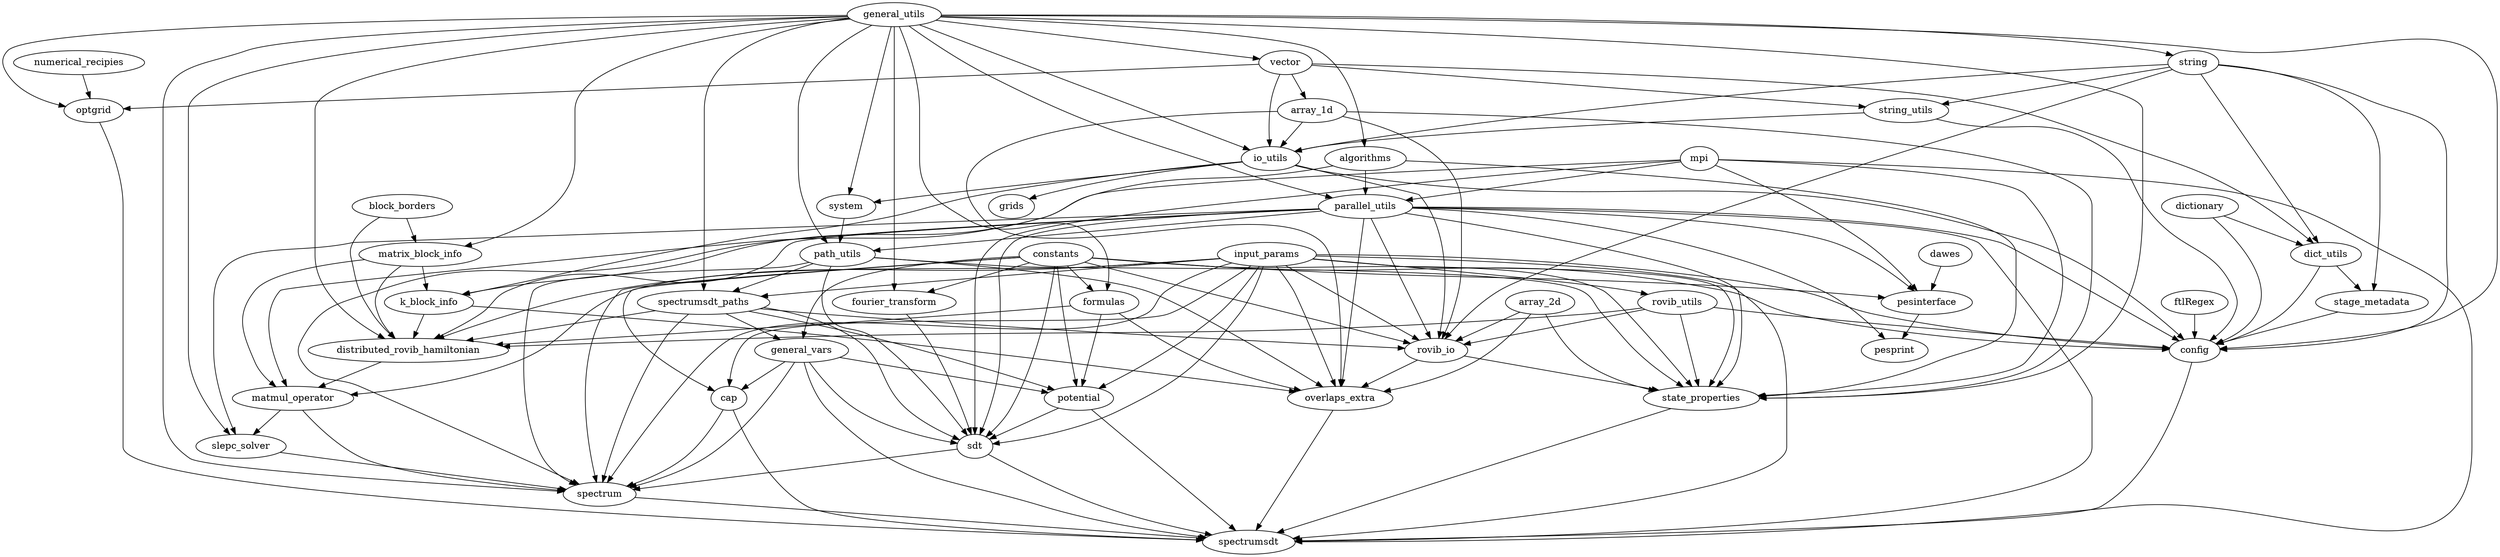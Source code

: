 digraph code_structure {
  algorithms -> k_block_info
  algorithms -> parallel_utils
  algorithms -> state_properties

  array_1d -> io_utils
  array_1d -> overlaps_extra
  array_1d -> rovib_io
  array_1d -> state_properties
  
  array_2d -> overlaps_extra
  array_2d -> rovib_io
  array_2d -> state_properties
  
  block_borders -> distributed_rovib_hamiltonian
  block_borders -> matrix_block_info
  
  cap -> spectrum
  cap -> spectrumsdt
  
  config -> spectrumsdt
  
  constants -> cap
  constants -> config
  constants -> formulas
  constants -> fourier_transform
  constants -> general_vars
  constants -> pesinterface
  constants -> potential
  constants -> rovib_io
  constants -> sdt
  constants -> spectrum
  constants -> state_properties
  
  dawes -> pesinterface
  
  dictionary -> config
  dictionary -> dict_utils
  
  dict_utils -> config
  dict_utils -> stage_metadata
  
  distributed_rovib_hamiltonian -> matmul_operator
  
  formulas -> distributed_rovib_hamiltonian
  formulas -> overlaps_extra
  formulas -> potential

  fourier_transform -> sdt
  
  ftlRegex -> config
  
  general_vars -> cap
  general_vars -> potential
  general_vars -> sdt
  general_vars -> spectrum
  general_vars -> spectrumsdt

  general_utils -> algorithms
  general_utils -> config
  general_utils -> distributed_rovib_hamiltonian
  general_utils -> formulas
  general_utils -> fourier_transform
  general_utils -> io_utils
  general_utils -> matrix_block_info
  general_utils -> optgrid
  general_utils -> parallel_utils
  general_utils -> path_utils
  general_utils -> slepc_solver
  general_utils -> spectrum
  general_utils -> spectrumsdt_paths
  general_utils -> state_properties
  general_utils -> string
  general_utils -> system
  general_utils -> vector
  
  input_params -> cap
  input_params -> config
  input_params -> distributed_rovib_hamiltonian
  input_params -> matmul_operator
  input_params -> overlaps_extra
  input_params -> potential
  input_params -> rovib_io
  input_params -> rovib_utils
  input_params -> sdt
  input_params -> spectrum
  input_params -> spectrumsdt
  input_params -> spectrumsdt_paths
  input_params -> state_properties
  
  io_utils -> config
  io_utils -> grids
  io_utils -> k_block_info
  io_utils -> rovib_io
  io_utils -> system
  
  k_block_info -> distributed_rovib_hamiltonian
  k_block_info -> overlaps_extra
    
  matmul_operator -> slepc_solver
  matmul_operator -> spectrum
  
  matrix_block_info -> distributed_rovib_hamiltonian
  matrix_block_info -> k_block_info
  matrix_block_info -> matmul_operator
  
  mpi -> matmul_operator
  mpi -> parallel_utils
  mpi -> pesinterface
  mpi -> sdt
  mpi -> spectrumsdt
  mpi -> state_properties

  numerical_recipies -> optgrid

  optgrid -> spectrumsdt
  
  overlaps_extra -> spectrumsdt
  
  parallel_utils -> config
  parallel_utils -> distributed_rovib_hamiltonian
  parallel_utils -> overlaps_extra
  parallel_utils -> path_utils
  parallel_utils -> pesinterface
  parallel_utils -> pesprint
  parallel_utils -> rovib_io
  parallel_utils -> sdt
  parallel_utils -> slepc_solver
  parallel_utils -> spectrum
  parallel_utils -> spectrumsdt
  parallel_utils -> state_properties
  
  path_utils -> overlaps_extra
  path_utils -> sdt
  path_utils -> spectrum
  path_utils -> spectrumsdt_paths
  path_utils -> state_properties
  
  potential -> sdt
  potential -> spectrumsdt
  
  pesinterface -> pesprint
  
  rovib_io -> overlaps_extra
  rovib_io -> state_properties
  
  rovib_utils -> config
  rovib_utils -> distributed_rovib_hamiltonian
  rovib_utils -> rovib_io
  rovib_utils -> state_properties
  
  sdt -> spectrum
  sdt -> spectrumsdt
  
  slepc_solver -> spectrum

  spectrum -> spectrumsdt

  spectrumsdt_paths -> distributed_rovib_hamiltonian
  spectrumsdt_paths -> general_vars
  spectrumsdt_paths -> potential
  spectrumsdt_paths -> rovib_io
  spectrumsdt_paths -> sdt
  spectrumsdt_paths -> spectrum

  stage_metadata -> config
  
  state_properties -> spectrumsdt
  
  string -> io_utils
  string -> config
  string -> dict_utils
  string -> rovib_io
  string -> stage_metadata
  string -> string_utils
  
  string_utils -> config
  string_utils -> io_utils
  
  system -> path_utils
  
  vector -> array_1d
  vector -> dict_utils
  vector -> io_utils
  vector -> optgrid
  vector -> string_utils
}
